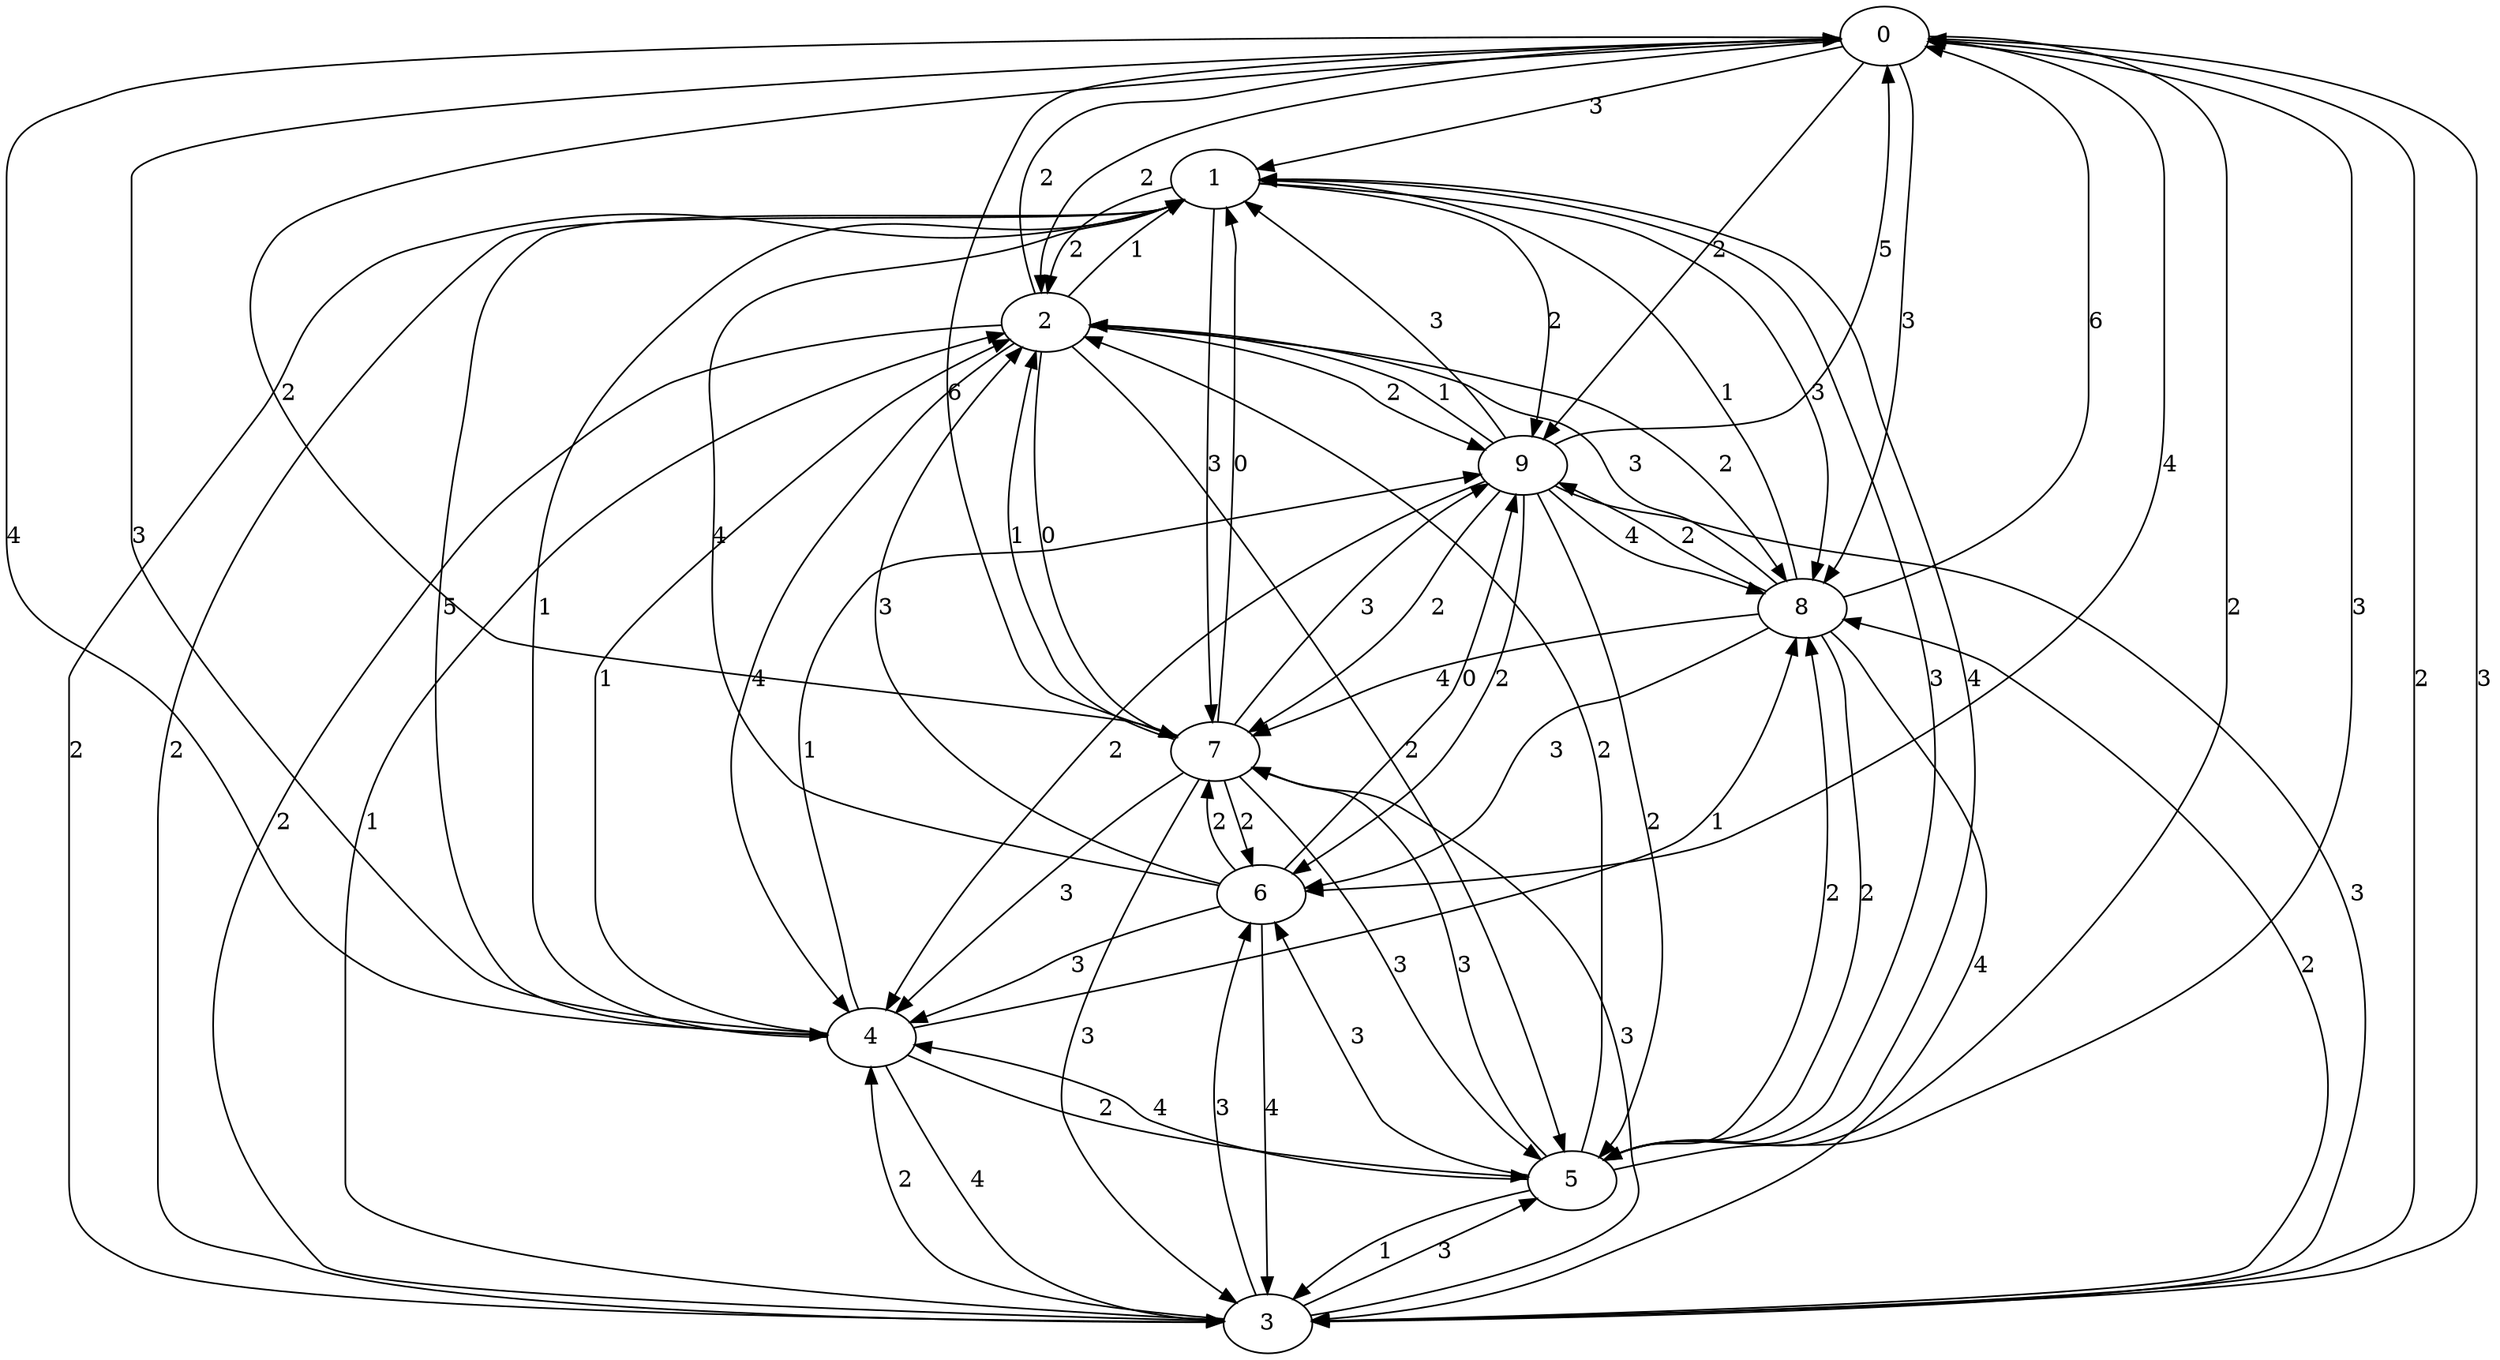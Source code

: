 strict digraph "" {
	0 -> 1	[label=3];
	0 -> 2	[label=2];
	0 -> 3	[label=2];
	0 -> 4	[label=4];
	0 -> 5	[label=2];
	0 -> 6	[label=4];
	0 -> 7	[label=6];
	0 -> 8	[label=3];
	0 -> 9	[label=2];
	1 -> 2	[label=2];
	1 -> 3	[label=2];
	1 -> 4	[label=5];
	1 -> 5	[label=3];
	1 -> 7	[label=3];
	1 -> 8	[label=3];
	1 -> 9	[label=2];
	2 -> 0	[label=2];
	2 -> 1	[label=1];
	2 -> 3	[label=2];
	2 -> 4	[label=4];
	2 -> 5	[label=2];
	2 -> 7	[label=0];
	2 -> 8	[label=2];
	2 -> 9	[label=2];
	3 -> 0	[label=3];
	3 -> 1	[label=2];
	3 -> 2	[label=1];
	3 -> 4	[label=2];
	3 -> 5	[label=3];
	3 -> 6	[label=3];
	3 -> 7	[label=3];
	3 -> 8	[label=2];
	4 -> 0	[label=3];
	4 -> 1	[label=1];
	4 -> 2	[label=1];
	4 -> 3	[label=4];
	4 -> 5	[label=2];
	4 -> 8	[label=1];
	4 -> 9	[label=1];
	5 -> 0	[label=3];
	5 -> 1	[label=4];
	5 -> 2	[label=2];
	5 -> 3	[label=1];
	5 -> 4	[label=4];
	5 -> 6	[label=3];
	5 -> 7	[label=3];
	5 -> 8	[label=2];
	6 -> 1	[label=4];
	6 -> 2	[label=3];
	6 -> 3	[label=4];
	6 -> 4	[label=3];
	6 -> 7	[label=2];
	6 -> 9	[label=0];
	7 -> 0	[label=2];
	7 -> 1	[label=0];
	7 -> 2	[label=1];
	7 -> 3	[label=3];
	7 -> 4	[label=3];
	7 -> 5	[label=3];
	7 -> 6	[label=2];
	7 -> 9	[label=3];
	8 -> 0	[label=6];
	8 -> 1	[label=1];
	8 -> 2	[label=3];
	8 -> 3	[label=4];
	8 -> 5	[label=2];
	8 -> 6	[label=3];
	8 -> 7	[label=4];
	8 -> 9	[label=2];
	9 -> 0	[label=5];
	9 -> 1	[label=3];
	9 -> 2	[label=1];
	9 -> 3	[label=3];
	9 -> 4	[label=2];
	9 -> 5	[label=2];
	9 -> 6	[label=2];
	9 -> 7	[label=2];
	9 -> 8	[label=4];
}
